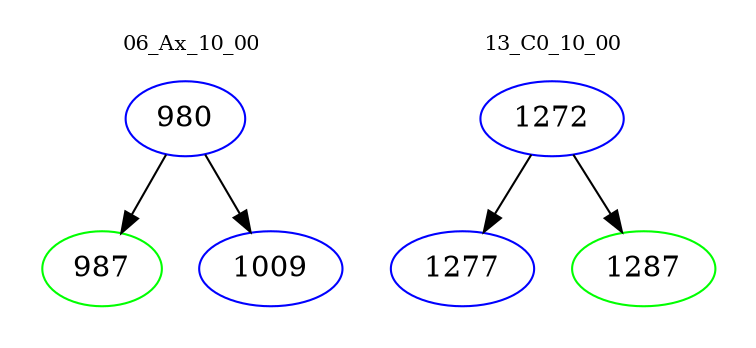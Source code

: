 digraph{
subgraph cluster_0 {
color = white
label = "06_Ax_10_00";
fontsize=10;
T0_980 [label="980", color="blue"]
T0_980 -> T0_987 [color="black"]
T0_987 [label="987", color="green"]
T0_980 -> T0_1009 [color="black"]
T0_1009 [label="1009", color="blue"]
}
subgraph cluster_1 {
color = white
label = "13_C0_10_00";
fontsize=10;
T1_1272 [label="1272", color="blue"]
T1_1272 -> T1_1277 [color="black"]
T1_1277 [label="1277", color="blue"]
T1_1272 -> T1_1287 [color="black"]
T1_1287 [label="1287", color="green"]
}
}
